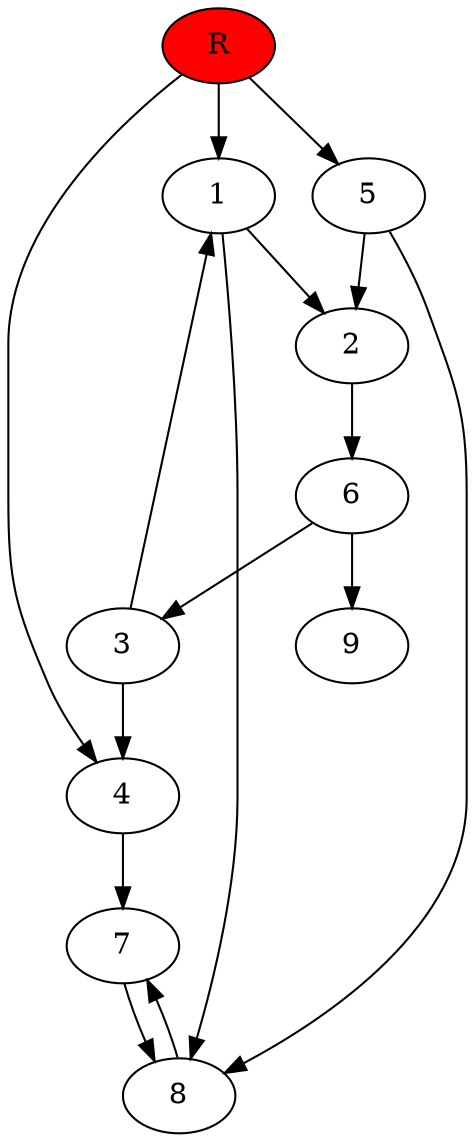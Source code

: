 digraph prb18933 {
	1
	2
	3
	4
	5
	6
	7
	8
	R [fillcolor="#ff0000" style=filled]
	1 -> 2
	1 -> 8
	2 -> 6
	3 -> 1
	3 -> 4
	4 -> 7
	5 -> 2
	5 -> 8
	6 -> 3
	6 -> 9
	7 -> 8
	8 -> 7
	R -> 1
	R -> 4
	R -> 5
}
